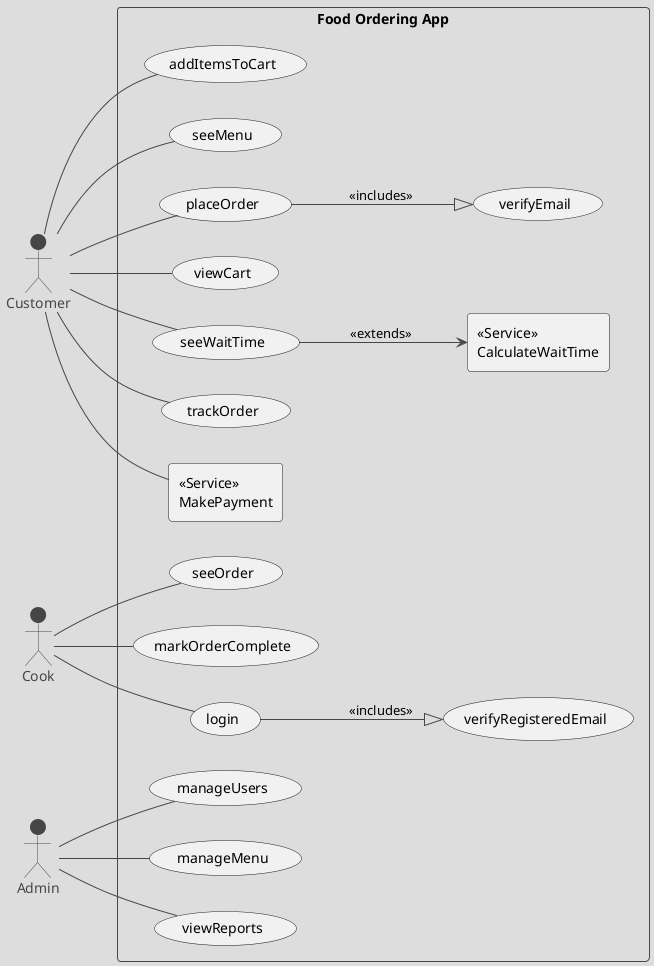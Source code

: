 @startuml Usecase
!theme toy

'styles
skinparam packageStyle rectangle
left to right direction


'ACTORS
Actor Customer as customer
Actor Cook as cook
Actor Admin as admin




rectangle "Food Ordering App"{
    ' USECASES
    usecase addItemsToCart
    usecase seeMenu
    usecase placeOrder
    usecase seeOrder
    usecase viewCart
    usecase markOrderComplete
    usecase seeWaitTime
    usecase verifyEmail
    usecase verifyRegisteredEmail
    usecase login
    usecase trackOrder

    usecase manageUsers
    usecase manageMenu
    usecase viewReports

    ' SERVICES
    rectangle "<<Service>>\nCalculateWaitTime" as serviceWaitTime
    rectangle "<<Service>>\nMakePayment" as servicePayment

}

'links
customer--seeMenu
customer--addItemsToCart
customer--placeOrder
customer--seeWaitTime
customer--servicePayment
customer--viewCart
customer--trackOrder


seeWaitTime-->serviceWaitTime:<<extends>>

cook--seeOrder
cook--login
cook--markOrderComplete

login--|>verifyRegisteredEmail:<<includes>>
placeOrder--|>verifyEmail:<<includes>>

admin--manageMenu
admin--manageUsers
admin--viewReports



@enduml